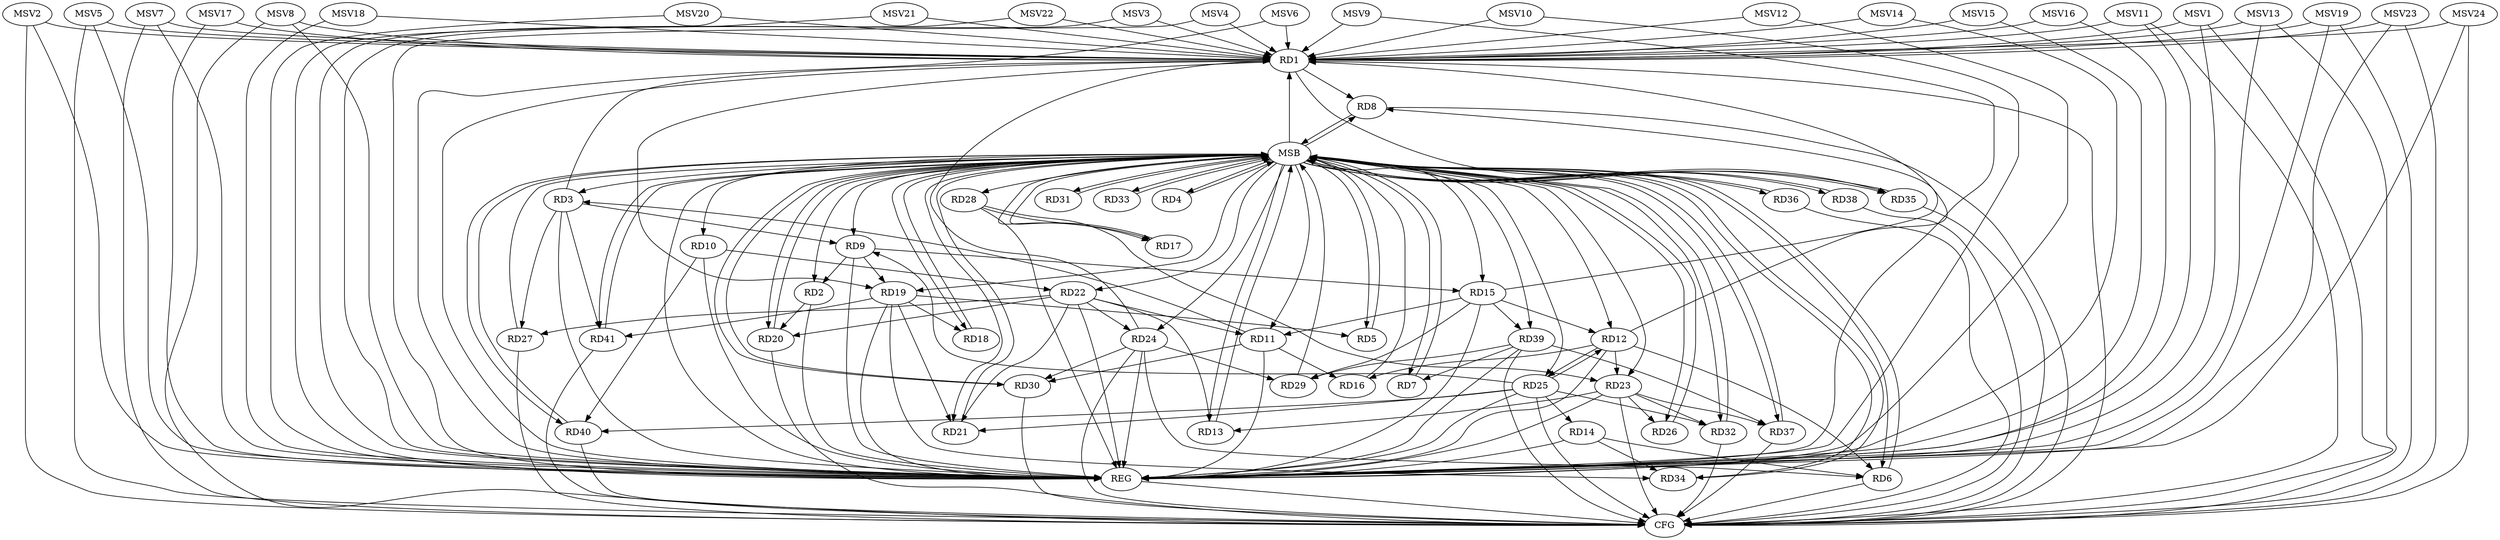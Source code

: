 strict digraph G {
  RD1 [ label="RD1" ];
  RD2 [ label="RD2" ];
  RD3 [ label="RD3" ];
  RD4 [ label="RD4" ];
  RD5 [ label="RD5" ];
  RD6 [ label="RD6" ];
  RD7 [ label="RD7" ];
  RD8 [ label="RD8" ];
  RD9 [ label="RD9" ];
  RD10 [ label="RD10" ];
  RD11 [ label="RD11" ];
  RD12 [ label="RD12" ];
  RD13 [ label="RD13" ];
  RD14 [ label="RD14" ];
  RD15 [ label="RD15" ];
  RD16 [ label="RD16" ];
  RD17 [ label="RD17" ];
  RD18 [ label="RD18" ];
  RD19 [ label="RD19" ];
  RD20 [ label="RD20" ];
  RD21 [ label="RD21" ];
  RD22 [ label="RD22" ];
  RD23 [ label="RD23" ];
  RD24 [ label="RD24" ];
  RD25 [ label="RD25" ];
  RD26 [ label="RD26" ];
  RD27 [ label="RD27" ];
  RD28 [ label="RD28" ];
  RD29 [ label="RD29" ];
  RD30 [ label="RD30" ];
  RD31 [ label="RD31" ];
  RD32 [ label="RD32" ];
  RD33 [ label="RD33" ];
  RD34 [ label="RD34" ];
  RD35 [ label="RD35" ];
  RD36 [ label="RD36" ];
  RD37 [ label="RD37" ];
  RD38 [ label="RD38" ];
  RD39 [ label="RD39" ];
  RD40 [ label="RD40" ];
  RD41 [ label="RD41" ];
  REG [ label="REG" ];
  MSB [ label="MSB" ];
  CFG [ label="CFG" ];
  MSV1 [ label="MSV1" ];
  MSV2 [ label="MSV2" ];
  MSV3 [ label="MSV3" ];
  MSV4 [ label="MSV4" ];
  MSV5 [ label="MSV5" ];
  MSV6 [ label="MSV6" ];
  MSV7 [ label="MSV7" ];
  MSV8 [ label="MSV8" ];
  MSV9 [ label="MSV9" ];
  MSV10 [ label="MSV10" ];
  MSV11 [ label="MSV11" ];
  MSV12 [ label="MSV12" ];
  MSV13 [ label="MSV13" ];
  MSV14 [ label="MSV14" ];
  MSV15 [ label="MSV15" ];
  MSV16 [ label="MSV16" ];
  MSV17 [ label="MSV17" ];
  MSV18 [ label="MSV18" ];
  MSV19 [ label="MSV19" ];
  MSV20 [ label="MSV20" ];
  MSV21 [ label="MSV21" ];
  MSV22 [ label="MSV22" ];
  MSV23 [ label="MSV23" ];
  MSV24 [ label="MSV24" ];
  RD3 -> RD1;
  RD1 -> RD8;
  RD15 -> RD1;
  RD1 -> RD19;
  RD24 -> RD1;
  RD1 -> RD35;
  RD9 -> RD2;
  RD2 -> RD20;
  RD3 -> RD9;
  RD11 -> RD3;
  RD3 -> RD27;
  RD3 -> RD41;
  RD19 -> RD5;
  RD12 -> RD6;
  RD14 -> RD6;
  RD24 -> RD6;
  RD39 -> RD7;
  RD12 -> RD8;
  RD9 -> RD15;
  RD9 -> RD19;
  RD25 -> RD9;
  RD10 -> RD22;
  RD10 -> RD40;
  RD15 -> RD11;
  RD11 -> RD16;
  RD22 -> RD11;
  RD11 -> RD30;
  RD15 -> RD12;
  RD12 -> RD16;
  RD12 -> RD23;
  RD12 -> RD25;
  RD25 -> RD12;
  RD22 -> RD13;
  RD23 -> RD13;
  RD25 -> RD14;
  RD14 -> RD34;
  RD15 -> RD29;
  RD15 -> RD39;
  RD28 -> RD17;
  RD19 -> RD18;
  RD19 -> RD21;
  RD19 -> RD34;
  RD19 -> RD41;
  RD22 -> RD20;
  RD22 -> RD21;
  RD25 -> RD21;
  RD22 -> RD24;
  RD22 -> RD27;
  RD23 -> RD26;
  RD28 -> RD23;
  RD23 -> RD32;
  RD23 -> RD37;
  RD24 -> RD29;
  RD24 -> RD30;
  RD25 -> RD32;
  RD25 -> RD40;
  RD39 -> RD29;
  RD39 -> RD37;
  RD1 -> REG;
  RD2 -> REG;
  RD3 -> REG;
  RD9 -> REG;
  RD10 -> REG;
  RD11 -> REG;
  RD12 -> REG;
  RD14 -> REG;
  RD15 -> REG;
  RD19 -> REG;
  RD22 -> REG;
  RD23 -> REG;
  RD24 -> REG;
  RD25 -> REG;
  RD28 -> REG;
  RD39 -> REG;
  RD4 -> MSB;
  MSB -> RD12;
  MSB -> RD19;
  MSB -> RD37;
  MSB -> REG;
  RD5 -> MSB;
  MSB -> RD7;
  MSB -> RD11;
  MSB -> RD13;
  MSB -> RD25;
  MSB -> RD28;
  MSB -> RD30;
  MSB -> RD41;
  RD6 -> MSB;
  RD7 -> MSB;
  MSB -> RD3;
  MSB -> RD4;
  MSB -> RD8;
  MSB -> RD36;
  MSB -> RD40;
  RD8 -> MSB;
  MSB -> RD31;
  RD13 -> MSB;
  MSB -> RD17;
  MSB -> RD38;
  MSB -> RD39;
  RD16 -> MSB;
  MSB -> RD15;
  MSB -> RD23;
  MSB -> RD35;
  RD17 -> MSB;
  RD18 -> MSB;
  MSB -> RD2;
  RD20 -> MSB;
  MSB -> RD1;
  MSB -> RD9;
  MSB -> RD26;
  MSB -> RD34;
  RD21 -> MSB;
  MSB -> RD32;
  RD26 -> MSB;
  MSB -> RD10;
  RD27 -> MSB;
  MSB -> RD20;
  RD29 -> MSB;
  MSB -> RD21;
  RD30 -> MSB;
  RD31 -> MSB;
  RD32 -> MSB;
  RD33 -> MSB;
  RD34 -> MSB;
  RD35 -> MSB;
  MSB -> RD33;
  RD36 -> MSB;
  MSB -> RD18;
  RD37 -> MSB;
  MSB -> RD5;
  MSB -> RD6;
  RD38 -> MSB;
  MSB -> RD24;
  RD40 -> MSB;
  RD41 -> MSB;
  MSB -> RD22;
  RD24 -> CFG;
  RD36 -> CFG;
  RD27 -> CFG;
  RD41 -> CFG;
  RD6 -> CFG;
  RD35 -> CFG;
  RD20 -> CFG;
  RD25 -> CFG;
  RD39 -> CFG;
  RD30 -> CFG;
  RD32 -> CFG;
  RD23 -> CFG;
  RD8 -> CFG;
  RD38 -> CFG;
  RD37 -> CFG;
  RD1 -> CFG;
  RD40 -> CFG;
  REG -> CFG;
  MSV1 -> RD1;
  MSV2 -> RD1;
  MSV3 -> RD1;
  MSV4 -> RD1;
  MSV1 -> REG;
  MSV1 -> CFG;
  MSV2 -> REG;
  MSV2 -> CFG;
  MSV3 -> REG;
  MSV4 -> REG;
  MSV5 -> RD1;
  MSV6 -> RD1;
  MSV7 -> RD1;
  MSV5 -> REG;
  MSV5 -> CFG;
  MSV6 -> REG;
  MSV7 -> REG;
  MSV7 -> CFG;
  MSV8 -> RD1;
  MSV8 -> REG;
  MSV8 -> CFG;
  MSV9 -> RD1;
  MSV9 -> REG;
  MSV10 -> RD1;
  MSV10 -> REG;
  MSV11 -> RD1;
  MSV11 -> REG;
  MSV11 -> CFG;
  MSV12 -> RD1;
  MSV12 -> REG;
  MSV13 -> RD1;
  MSV13 -> REG;
  MSV13 -> CFG;
  MSV14 -> RD1;
  MSV14 -> REG;
  MSV15 -> RD1;
  MSV15 -> REG;
  MSV16 -> RD1;
  MSV16 -> REG;
  MSV17 -> RD1;
  MSV18 -> RD1;
  MSV17 -> REG;
  MSV18 -> REG;
  MSV19 -> RD1;
  MSV19 -> REG;
  MSV19 -> CFG;
  MSV20 -> RD1;
  MSV21 -> RD1;
  MSV20 -> REG;
  MSV21 -> REG;
  MSV22 -> RD1;
  MSV22 -> REG;
  MSV23 -> RD1;
  MSV24 -> RD1;
  MSV23 -> REG;
  MSV23 -> CFG;
  MSV24 -> REG;
  MSV24 -> CFG;
}
